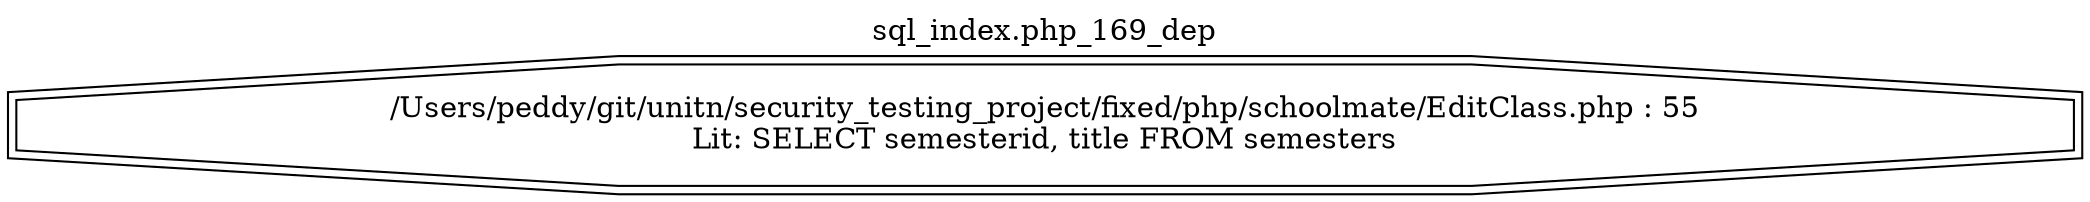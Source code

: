 digraph cfg {
  label="sql_index.php_169_dep";
  labelloc=t;
  n1 [shape=doubleoctagon, label="/Users/peddy/git/unitn/security_testing_project/fixed/php/schoolmate/EditClass.php : 55\nLit: SELECT semesterid, title FROM semesters\n"];
}
